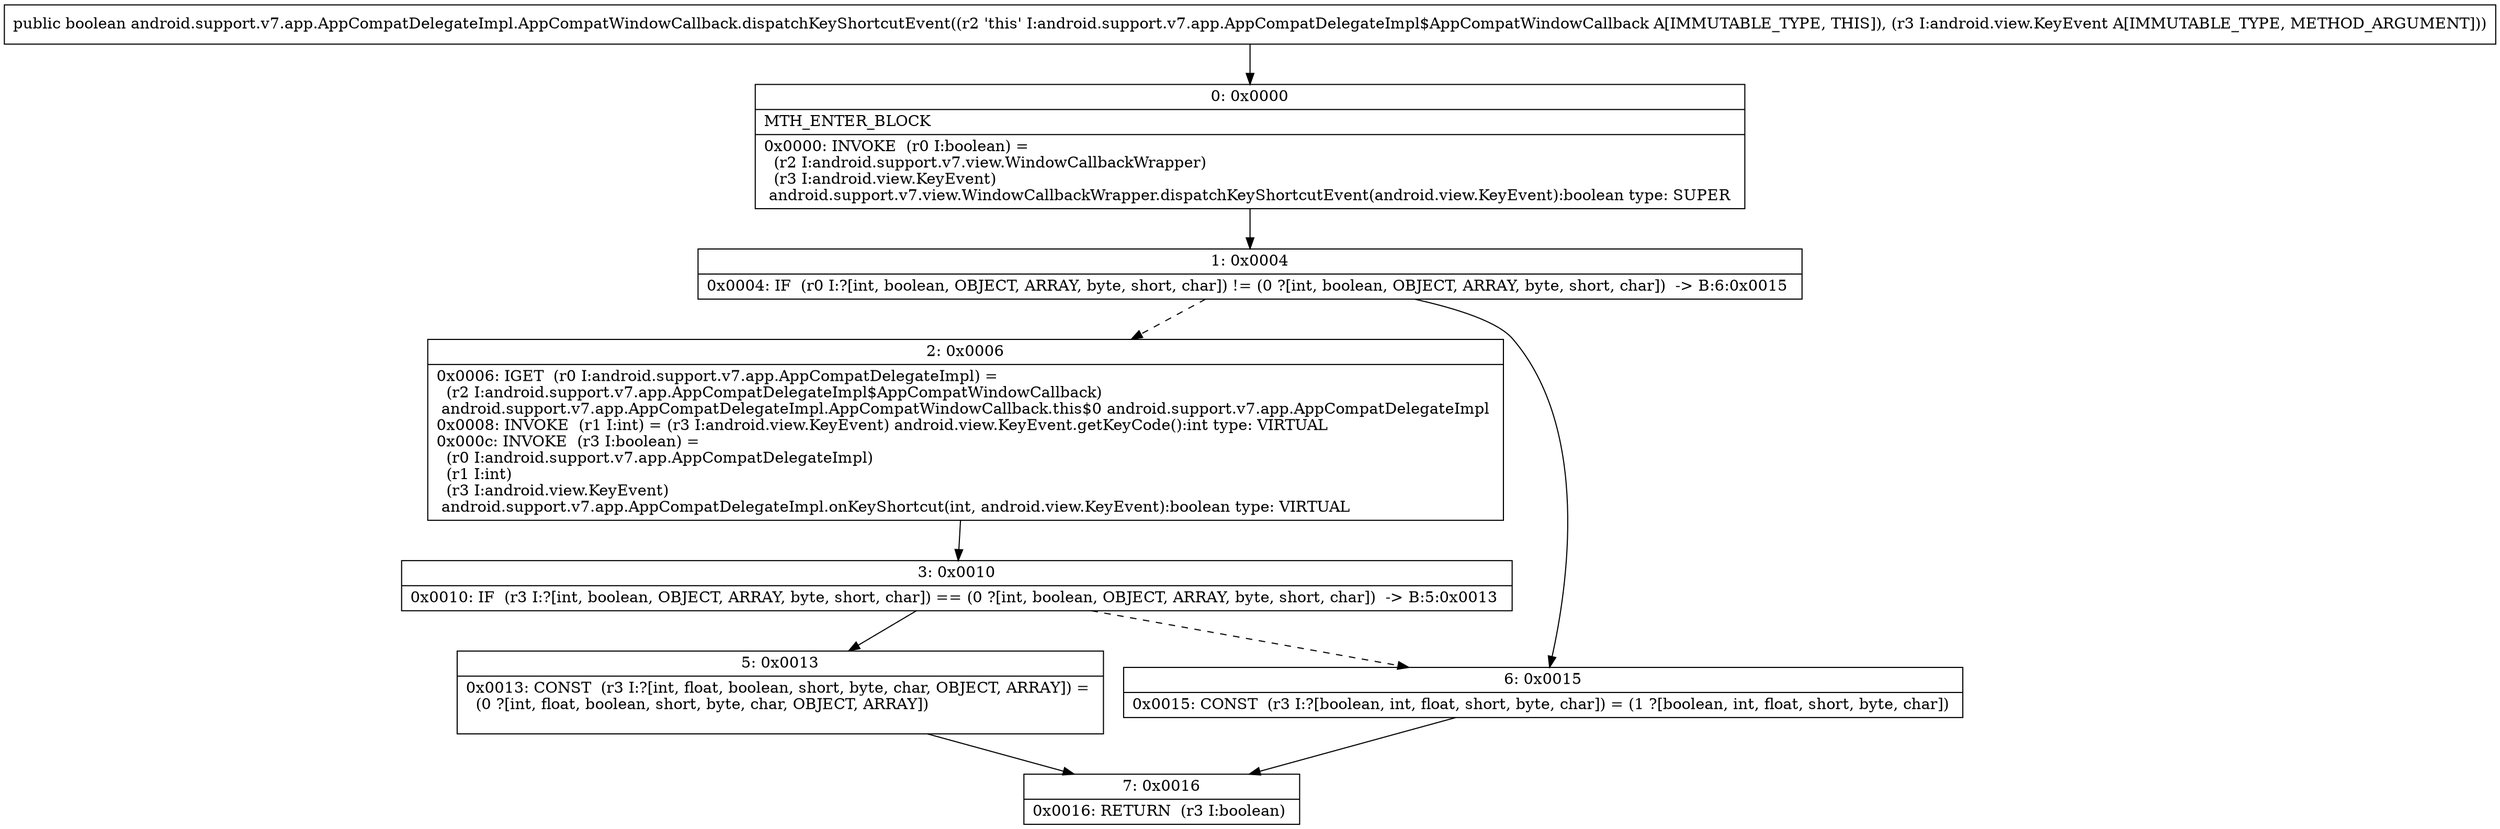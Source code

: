 digraph "CFG forandroid.support.v7.app.AppCompatDelegateImpl.AppCompatWindowCallback.dispatchKeyShortcutEvent(Landroid\/view\/KeyEvent;)Z" {
Node_0 [shape=record,label="{0\:\ 0x0000|MTH_ENTER_BLOCK\l|0x0000: INVOKE  (r0 I:boolean) = \l  (r2 I:android.support.v7.view.WindowCallbackWrapper)\l  (r3 I:android.view.KeyEvent)\l android.support.v7.view.WindowCallbackWrapper.dispatchKeyShortcutEvent(android.view.KeyEvent):boolean type: SUPER \l}"];
Node_1 [shape=record,label="{1\:\ 0x0004|0x0004: IF  (r0 I:?[int, boolean, OBJECT, ARRAY, byte, short, char]) != (0 ?[int, boolean, OBJECT, ARRAY, byte, short, char])  \-\> B:6:0x0015 \l}"];
Node_2 [shape=record,label="{2\:\ 0x0006|0x0006: IGET  (r0 I:android.support.v7.app.AppCompatDelegateImpl) = \l  (r2 I:android.support.v7.app.AppCompatDelegateImpl$AppCompatWindowCallback)\l android.support.v7.app.AppCompatDelegateImpl.AppCompatWindowCallback.this$0 android.support.v7.app.AppCompatDelegateImpl \l0x0008: INVOKE  (r1 I:int) = (r3 I:android.view.KeyEvent) android.view.KeyEvent.getKeyCode():int type: VIRTUAL \l0x000c: INVOKE  (r3 I:boolean) = \l  (r0 I:android.support.v7.app.AppCompatDelegateImpl)\l  (r1 I:int)\l  (r3 I:android.view.KeyEvent)\l android.support.v7.app.AppCompatDelegateImpl.onKeyShortcut(int, android.view.KeyEvent):boolean type: VIRTUAL \l}"];
Node_3 [shape=record,label="{3\:\ 0x0010|0x0010: IF  (r3 I:?[int, boolean, OBJECT, ARRAY, byte, short, char]) == (0 ?[int, boolean, OBJECT, ARRAY, byte, short, char])  \-\> B:5:0x0013 \l}"];
Node_5 [shape=record,label="{5\:\ 0x0013|0x0013: CONST  (r3 I:?[int, float, boolean, short, byte, char, OBJECT, ARRAY]) = \l  (0 ?[int, float, boolean, short, byte, char, OBJECT, ARRAY])\l \l}"];
Node_6 [shape=record,label="{6\:\ 0x0015|0x0015: CONST  (r3 I:?[boolean, int, float, short, byte, char]) = (1 ?[boolean, int, float, short, byte, char]) \l}"];
Node_7 [shape=record,label="{7\:\ 0x0016|0x0016: RETURN  (r3 I:boolean) \l}"];
MethodNode[shape=record,label="{public boolean android.support.v7.app.AppCompatDelegateImpl.AppCompatWindowCallback.dispatchKeyShortcutEvent((r2 'this' I:android.support.v7.app.AppCompatDelegateImpl$AppCompatWindowCallback A[IMMUTABLE_TYPE, THIS]), (r3 I:android.view.KeyEvent A[IMMUTABLE_TYPE, METHOD_ARGUMENT])) }"];
MethodNode -> Node_0;
Node_0 -> Node_1;
Node_1 -> Node_2[style=dashed];
Node_1 -> Node_6;
Node_2 -> Node_3;
Node_3 -> Node_5;
Node_3 -> Node_6[style=dashed];
Node_5 -> Node_7;
Node_6 -> Node_7;
}


